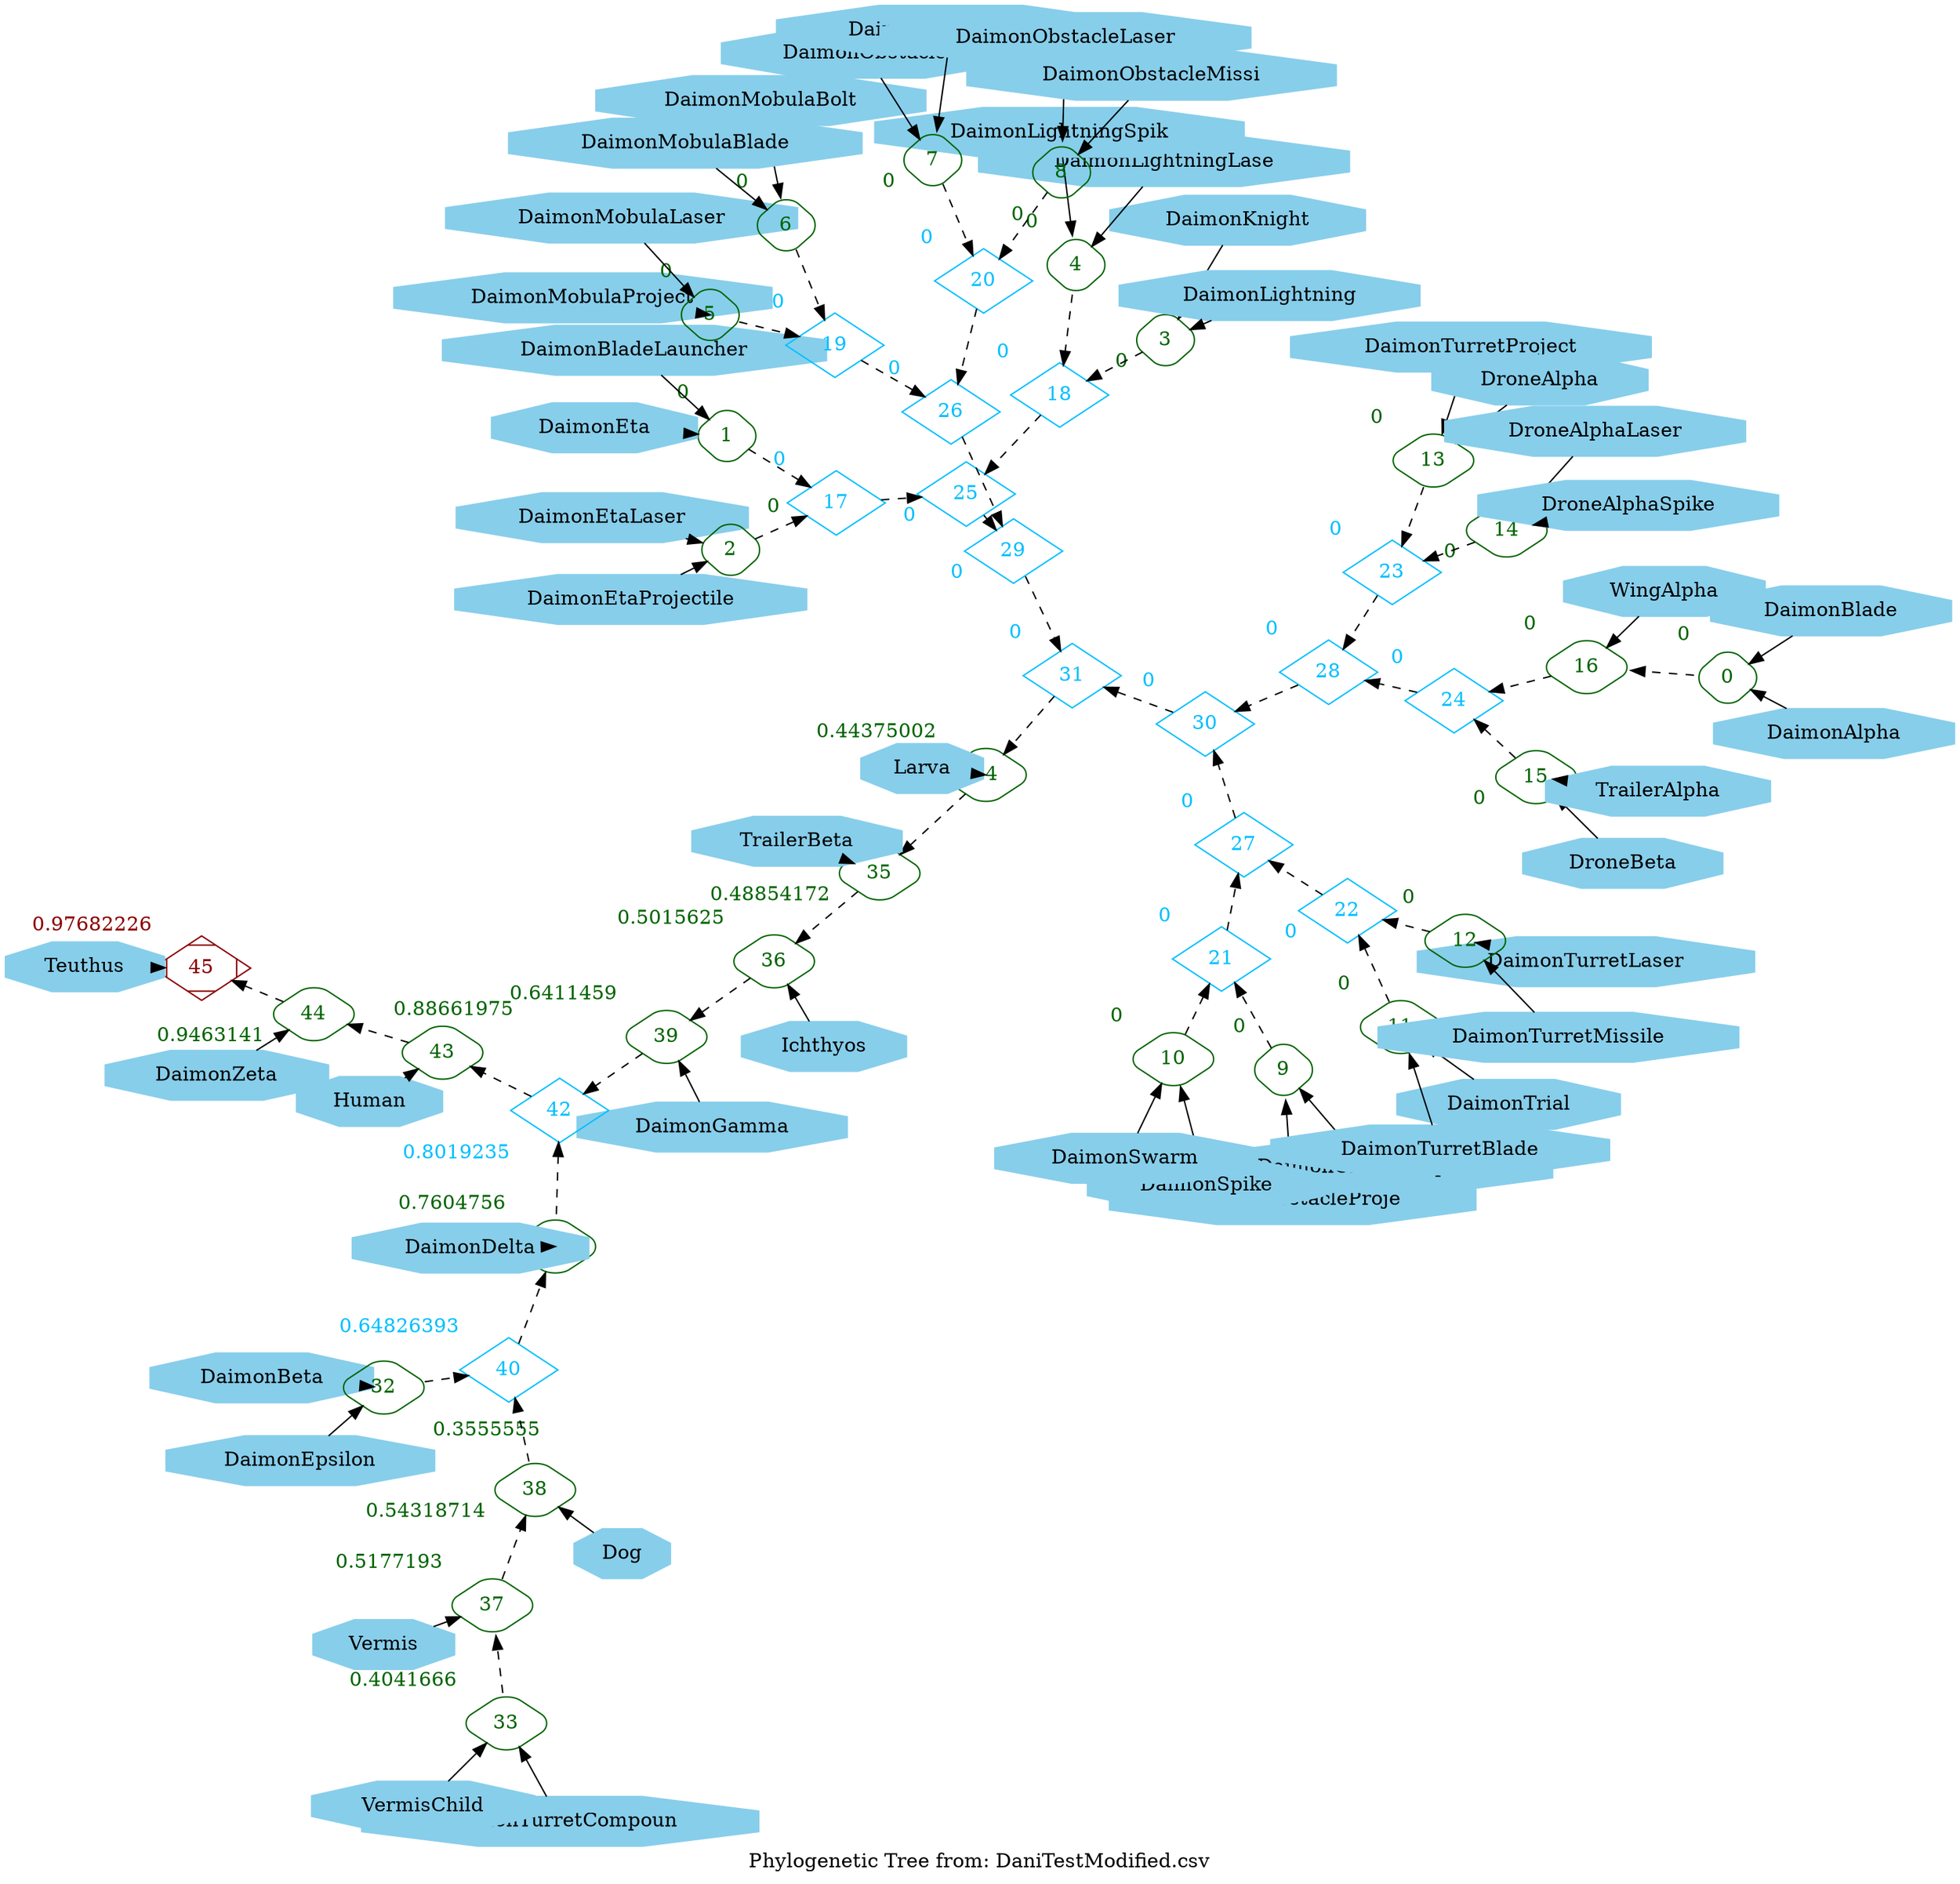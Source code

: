 graph phylogenetic_tree 
{
	layout=neato
	label="Phylogenetic Tree from: DaniTestModified.csv"
	mode=major
	model=shortpath
	size=""
	ratio=fill
	orientation=portrait

#0
	{node [xlabel="",width="0,3",height="0,3",shape="octagon",style="filled",color="skyblue",label="DaimonAlpha", fontcolor="#000000"] DaimonAlpha}
	{node [xlabel="",width="0,3",height="0,3",shape="octagon",style="filled",color="skyblue",label="DaimonBlade", fontcolor="#000000"] DaimonBlade}
	{node [xlabel="0",width="0,3",height="0,3",shape="diamond",style="rounded",color="#006400",label="0", fontcolor="#006400"] DaimonAlpha_DaimonBlade}
	{edge [color="#000000",style="solid",label="",dir="forward"] DaimonAlpha -- DaimonAlpha_DaimonBlade}
	{edge [color="#000000",style="solid",label="",dir="forward"] DaimonBlade -- DaimonAlpha_DaimonBlade}
#1
	{node [xlabel="",width="0,3",height="0,3",shape="octagon",style="filled",color="skyblue",label="DaimonBladeLauncher", fontcolor="#000000"] DaimonBladeLauncher}
	{node [xlabel="",width="0,3",height="0,3",shape="octagon",style="filled",color="skyblue",label="DaimonEta", fontcolor="#000000"] DaimonEta}
	{node [xlabel="0",width="0,3",height="0,3",shape="diamond",style="rounded",color="#006400",label="1", fontcolor="#006400"] DaimonBladeLauncher_DaimonEta}
	{edge [color="#000000",style="solid",label="",dir="forward"] DaimonBladeLauncher -- DaimonBladeLauncher_DaimonEta}
	{edge [color="#000000",style="solid",label="",dir="forward"] DaimonEta -- DaimonBladeLauncher_DaimonEta}
#2
	{node [xlabel="",width="0,3",height="0,3",shape="octagon",style="filled",color="skyblue",label="DaimonEtaLaser", fontcolor="#000000"] DaimonEtaLaser}
	{node [xlabel="",width="0,3",height="0,3",shape="octagon",style="filled",color="skyblue",label="DaimonEtaProjectile", fontcolor="#000000"] DaimonEtaProjectile}
	{node [xlabel="0",width="0,3",height="0,3",shape="diamond",style="rounded",color="#006400",label="2", fontcolor="#006400"] DaimonEtaLaser_DaimonEtaProjectile}
	{edge [color="#000000",style="solid",label="",dir="forward"] DaimonEtaLaser -- DaimonEtaLaser_DaimonEtaProjectile}
	{edge [color="#000000",style="solid",label="",dir="forward"] DaimonEtaProjectile -- DaimonEtaLaser_DaimonEtaProjectile}
#3
	{node [xlabel="",width="0,3",height="0,3",shape="octagon",style="filled",color="skyblue",label="DaimonKnight", fontcolor="#000000"] DaimonKnight}
	{node [xlabel="",width="0,3",height="0,3",shape="octagon",style="filled",color="skyblue",label="DaimonLightning", fontcolor="#000000"] DaimonLightning}
	{node [xlabel="0",width="0,3",height="0,3",shape="diamond",style="rounded",color="#006400",label="3", fontcolor="#006400"] DaimonKnight_DaimonLightning}
	{edge [color="#000000",style="solid",label="",dir="forward"] DaimonKnight -- DaimonKnight_DaimonLightning}
	{edge [color="#000000",style="solid",label="",dir="forward"] DaimonLightning -- DaimonKnight_DaimonLightning}
#4
	{node [xlabel="",width="0,3",height="0,3",shape="octagon",style="filled",color="skyblue",label="DaimonLightningLase", fontcolor="#000000"] DaimonLightningLase}
	{node [xlabel="",width="0,3",height="0,3",shape="octagon",style="filled",color="skyblue",label="DaimonLightningSpik", fontcolor="#000000"] DaimonLightningSpik}
	{node [xlabel="0",width="0,3",height="0,3",shape="diamond",style="rounded",color="#006400",label="4", fontcolor="#006400"] DaimonLightningLase_DaimonLightningSpik}
	{edge [color="#000000",style="solid",label="",dir="forward"] DaimonLightningLase -- DaimonLightningLase_DaimonLightningSpik}
	{edge [color="#000000",style="solid",label="",dir="forward"] DaimonLightningSpik -- DaimonLightningLase_DaimonLightningSpik}
#5
	{node [xlabel="",width="0,3",height="0,3",shape="octagon",style="filled",color="skyblue",label="DaimonMobulaProject", fontcolor="#000000"] DaimonMobulaProject}
	{node [xlabel="",width="0,3",height="0,3",shape="octagon",style="filled",color="skyblue",label="DaimonMobulaLaser", fontcolor="#000000"] DaimonMobulaLaser}
	{node [xlabel="0",width="0,3",height="0,3",shape="diamond",style="rounded",color="#006400",label="5", fontcolor="#006400"] DaimonMobulaProject_DaimonMobulaLaser}
	{edge [color="#000000",style="solid",label="",dir="forward"] DaimonMobulaProject -- DaimonMobulaProject_DaimonMobulaLaser}
	{edge [color="#000000",style="solid",label="",dir="forward"] DaimonMobulaLaser -- DaimonMobulaProject_DaimonMobulaLaser}
#6
	{node [xlabel="",width="0,3",height="0,3",shape="octagon",style="filled",color="skyblue",label="DaimonMobulaBolt", fontcolor="#000000"] DaimonMobulaBolt}
	{node [xlabel="",width="0,3",height="0,3",shape="octagon",style="filled",color="skyblue",label="DaimonMobulaBlade", fontcolor="#000000"] DaimonMobulaBlade}
	{node [xlabel="0",width="0,3",height="0,3",shape="diamond",style="rounded",color="#006400",label="6", fontcolor="#006400"] DaimonMobulaBolt_DaimonMobulaBlade}
	{edge [color="#000000",style="solid",label="",dir="forward"] DaimonMobulaBolt -- DaimonMobulaBolt_DaimonMobulaBlade}
	{edge [color="#000000",style="solid",label="",dir="forward"] DaimonMobulaBlade -- DaimonMobulaBolt_DaimonMobulaBlade}
#7
	{node [xlabel="",width="0,3",height="0,3",shape="octagon",style="filled",color="skyblue",label="DaimonObstacle", fontcolor="#000000"] DaimonObstacle}
	{node [xlabel="",width="0,3",height="0,3",shape="octagon",style="filled",color="skyblue",label="DaimonObstacleBolt", fontcolor="#000000"] DaimonObstacleBolt}
	{node [xlabel="0",width="0,3",height="0,3",shape="diamond",style="rounded",color="#006400",label="7", fontcolor="#006400"] DaimonObstacle_DaimonObstacleBolt}
	{edge [color="#000000",style="solid",label="",dir="forward"] DaimonObstacle -- DaimonObstacle_DaimonObstacleBolt}
	{edge [color="#000000",style="solid",label="",dir="forward"] DaimonObstacleBolt -- DaimonObstacle_DaimonObstacleBolt}
#8
	{node [xlabel="",width="0,3",height="0,3",shape="octagon",style="filled",color="skyblue",label="DaimonObstacleLaser", fontcolor="#000000"] DaimonObstacleLaser}
	{node [xlabel="",width="0,3",height="0,3",shape="octagon",style="filled",color="skyblue",label="DaimonObstacleMissi", fontcolor="#000000"] DaimonObstacleMissi}
	{node [xlabel="0",width="0,3",height="0,3",shape="diamond",style="rounded",color="#006400",label="8", fontcolor="#006400"] DaimonObstacleLaser_DaimonObstacleMissi}
	{edge [color="#000000",style="solid",label="",dir="forward"] DaimonObstacleLaser -- DaimonObstacleLaser_DaimonObstacleMissi}
	{edge [color="#000000",style="solid",label="",dir="forward"] DaimonObstacleMissi -- DaimonObstacleLaser_DaimonObstacleMissi}
#9
	{node [xlabel="",width="0,3",height="0,3",shape="octagon",style="filled",color="skyblue",label="DaimonObstacleProje", fontcolor="#000000"] DaimonObstacleProje}
	{node [xlabel="",width="0,3",height="0,3",shape="octagon",style="filled",color="skyblue",label="DaimonObstacleSpike", fontcolor="#000000"] DaimonObstacleSpike}
	{node [xlabel="0",width="0,3",height="0,3",shape="diamond",style="rounded",color="#006400",label="9", fontcolor="#006400"] DaimonObstacleProje_DaimonObstacleSpike}
	{edge [color="#000000",style="solid",label="",dir="forward"] DaimonObstacleProje -- DaimonObstacleProje_DaimonObstacleSpike}
	{edge [color="#000000",style="solid",label="",dir="forward"] DaimonObstacleSpike -- DaimonObstacleProje_DaimonObstacleSpike}
#10
	{node [xlabel="",width="0,3",height="0,3",shape="octagon",style="filled",color="skyblue",label="DaimonSpike", fontcolor="#000000"] DaimonSpike}
	{node [xlabel="",width="0,3",height="0,3",shape="octagon",style="filled",color="skyblue",label="DaimonSwarm", fontcolor="#000000"] DaimonSwarm}
	{node [xlabel="0",width="0,3",height="0,3",shape="diamond",style="rounded",color="#006400",label="10", fontcolor="#006400"] DaimonSpike_DaimonSwarm}
	{edge [color="#000000",style="solid",label="",dir="forward"] DaimonSpike -- DaimonSpike_DaimonSwarm}
	{edge [color="#000000",style="solid",label="",dir="forward"] DaimonSwarm -- DaimonSpike_DaimonSwarm}
#11
	{node [xlabel="",width="0,3",height="0,3",shape="octagon",style="filled",color="skyblue",label="DaimonTrial", fontcolor="#000000"] DaimonTrial}
	{node [xlabel="",width="0,3",height="0,3",shape="octagon",style="filled",color="skyblue",label="DaimonTurretBlade", fontcolor="#000000"] DaimonTurretBlade}
	{node [xlabel="0",width="0,3",height="0,3",shape="diamond",style="rounded",color="#006400",label="11", fontcolor="#006400"] DaimonTrial_DaimonTurretBlade}
	{edge [color="#000000",style="solid",label="",dir="forward"] DaimonTrial -- DaimonTrial_DaimonTurretBlade}
	{edge [color="#000000",style="solid",label="",dir="forward"] DaimonTurretBlade -- DaimonTrial_DaimonTurretBlade}
#12
	{node [xlabel="",width="0,3",height="0,3",shape="octagon",style="filled",color="skyblue",label="DaimonTurretLaser", fontcolor="#000000"] DaimonTurretLaser}
	{node [xlabel="",width="0,3",height="0,3",shape="octagon",style="filled",color="skyblue",label="DaimonTurretMissile", fontcolor="#000000"] DaimonTurretMissile}
	{node [xlabel="0",width="0,3",height="0,3",shape="diamond",style="rounded",color="#006400",label="12", fontcolor="#006400"] DaimonTurretLaser_DaimonTurretMissile}
	{edge [color="#000000",style="solid",label="",dir="forward"] DaimonTurretLaser -- DaimonTurretLaser_DaimonTurretMissile}
	{edge [color="#000000",style="solid",label="",dir="forward"] DaimonTurretMissile -- DaimonTurretLaser_DaimonTurretMissile}
#13
	{node [xlabel="",width="0,3",height="0,3",shape="octagon",style="filled",color="skyblue",label="DaimonTurretProject", fontcolor="#000000"] DaimonTurretProject}
	{node [xlabel="",width="0,3",height="0,3",shape="octagon",style="filled",color="skyblue",label="DroneAlpha", fontcolor="#000000"] DroneAlpha}
	{node [xlabel="0",width="0,3",height="0,3",shape="diamond",style="rounded",color="#006400",label="13", fontcolor="#006400"] DaimonTurretProject_DroneAlpha}
	{edge [color="#000000",style="solid",label="",dir="forward"] DaimonTurretProject -- DaimonTurretProject_DroneAlpha}
	{edge [color="#000000",style="solid",label="",dir="forward"] DroneAlpha -- DaimonTurretProject_DroneAlpha}
#14
	{node [xlabel="",width="0,3",height="0,3",shape="octagon",style="filled",color="skyblue",label="DroneAlphaLaser", fontcolor="#000000"] DroneAlphaLaser}
	{node [xlabel="",width="0,3",height="0,3",shape="octagon",style="filled",color="skyblue",label="DroneAlphaSpike", fontcolor="#000000"] DroneAlphaSpike}
	{node [xlabel="0",width="0,3",height="0,3",shape="diamond",style="rounded",color="#006400",label="14", fontcolor="#006400"] DroneAlphaLaser_DroneAlphaSpike}
	{edge [color="#000000",style="solid",label="",dir="forward"] DroneAlphaLaser -- DroneAlphaLaser_DroneAlphaSpike}
	{edge [color="#000000",style="solid",label="",dir="forward"] DroneAlphaSpike -- DroneAlphaLaser_DroneAlphaSpike}
#15
	{node [xlabel="",width="0,3",height="0,3",shape="octagon",style="filled",color="skyblue",label="DroneBeta", fontcolor="#000000"] DroneBeta}
	{node [xlabel="",width="0,3",height="0,3",shape="octagon",style="filled",color="skyblue",label="TrailerAlpha", fontcolor="#000000"] TrailerAlpha}
	{node [xlabel="0",width="0,3",height="0,3",shape="diamond",style="rounded",color="#006400",label="15", fontcolor="#006400"] DroneBeta_TrailerAlpha}
	{edge [color="#000000",style="solid",label="",dir="forward"] DroneBeta -- DroneBeta_TrailerAlpha}
	{edge [color="#000000",style="solid",label="",dir="forward"] TrailerAlpha -- DroneBeta_TrailerAlpha}
#16
	{node [xlabel="",width="0,3",height="0,3",shape="octagon",style="filled",color="skyblue",label="WingAlpha", fontcolor="#000000"] WingAlpha}
	{node [xlabel="0",width="0,3",height="0,3",shape="diamond",style="rounded",color="#006400",label="16", fontcolor="#006400"] WingAlpha_DaimonAlpha_DaimonBlade}
	{edge [color="#000000",style="solid",label="",dir="forward"] WingAlpha -- WingAlpha_DaimonAlpha_DaimonBlade}
	{edge [color="#000000",style="dashed",label="",dir="forward"] DaimonAlpha_DaimonBlade -- WingAlpha_DaimonAlpha_DaimonBlade}
#17
	{node [xlabel="0",width="0,3",height="0,3",shape="diamond",style="",color="#00bfff",label="17", fontcolor="#00bfff"] DaimonBladeLauncher_DaimonEta_DaimonEtaLaser_DaimonEtaProjectile}
	{edge [color="#000000",style="dashed",label="",dir="forward"] DaimonBladeLauncher_DaimonEta -- DaimonBladeLauncher_DaimonEta_DaimonEtaLaser_DaimonEtaProjectile}
	{edge [color="#000000",style="dashed",label="",dir="forward"] DaimonEtaLaser_DaimonEtaProjectile -- DaimonBladeLauncher_DaimonEta_DaimonEtaLaser_DaimonEtaProjectile}
#18
	{node [xlabel="0",width="0,3",height="0,3",shape="diamond",style="",color="#00bfff",label="18", fontcolor="#00bfff"] DaimonKnight_DaimonLightning_DaimonLightningLase_DaimonLightningSpik}
	{edge [color="#000000",style="dashed",label="",dir="forward"] DaimonKnight_DaimonLightning -- DaimonKnight_DaimonLightning_DaimonLightningLase_DaimonLightningSpik}
	{edge [color="#000000",style="dashed",label="",dir="forward"] DaimonLightningLase_DaimonLightningSpik -- DaimonKnight_DaimonLightning_DaimonLightningLase_DaimonLightningSpik}
#19
	{node [xlabel="0",width="0,3",height="0,3",shape="diamond",style="",color="#00bfff",label="19", fontcolor="#00bfff"] DaimonMobulaProject_DaimonMobulaLaser_DaimonMobulaBolt_DaimonMobulaBlade}
	{edge [color="#000000",style="dashed",label="",dir="forward"] DaimonMobulaProject_DaimonMobulaLaser -- DaimonMobulaProject_DaimonMobulaLaser_DaimonMobulaBolt_DaimonMobulaBlade}
	{edge [color="#000000",style="dashed",label="",dir="forward"] DaimonMobulaBolt_DaimonMobulaBlade -- DaimonMobulaProject_DaimonMobulaLaser_DaimonMobulaBolt_DaimonMobulaBlade}
#20
	{node [xlabel="0",width="0,3",height="0,3",shape="diamond",style="",color="#00bfff",label="20", fontcolor="#00bfff"] DaimonObstacle_DaimonObstacleBolt_DaimonObstacleLaser_DaimonObstacleMissi}
	{edge [color="#000000",style="dashed",label="",dir="forward"] DaimonObstacle_DaimonObstacleBolt -- DaimonObstacle_DaimonObstacleBolt_DaimonObstacleLaser_DaimonObstacleMissi}
	{edge [color="#000000",style="dashed",label="",dir="forward"] DaimonObstacleLaser_DaimonObstacleMissi -- DaimonObstacle_DaimonObstacleBolt_DaimonObstacleLaser_DaimonObstacleMissi}
#21
	{node [xlabel="0",width="0,3",height="0,3",shape="diamond",style="",color="#00bfff",label="21", fontcolor="#00bfff"] DaimonObstacleProje_DaimonObstacleSpike_DaimonSpike_DaimonSwarm}
	{edge [color="#000000",style="dashed",label="",dir="forward"] DaimonObstacleProje_DaimonObstacleSpike -- DaimonObstacleProje_DaimonObstacleSpike_DaimonSpike_DaimonSwarm}
	{edge [color="#000000",style="dashed",label="",dir="forward"] DaimonSpike_DaimonSwarm -- DaimonObstacleProje_DaimonObstacleSpike_DaimonSpike_DaimonSwarm}
#22
	{node [xlabel="0",width="0,3",height="0,3",shape="diamond",style="",color="#00bfff",label="22", fontcolor="#00bfff"] DaimonTrial_DaimonTurretBlade_DaimonTurretLaser_DaimonTurretMissile}
	{edge [color="#000000",style="dashed",label="",dir="forward"] DaimonTrial_DaimonTurretBlade -- DaimonTrial_DaimonTurretBlade_DaimonTurretLaser_DaimonTurretMissile}
	{edge [color="#000000",style="dashed",label="",dir="forward"] DaimonTurretLaser_DaimonTurretMissile -- DaimonTrial_DaimonTurretBlade_DaimonTurretLaser_DaimonTurretMissile}
#23
	{node [xlabel="0",width="0,3",height="0,3",shape="diamond",style="",color="#00bfff",label="23", fontcolor="#00bfff"] DaimonTurretProject_DroneAlpha_DroneAlphaLaser_DroneAlphaSpike}
	{edge [color="#000000",style="dashed",label="",dir="forward"] DaimonTurretProject_DroneAlpha -- DaimonTurretProject_DroneAlpha_DroneAlphaLaser_DroneAlphaSpike}
	{edge [color="#000000",style="dashed",label="",dir="forward"] DroneAlphaLaser_DroneAlphaSpike -- DaimonTurretProject_DroneAlpha_DroneAlphaLaser_DroneAlphaSpike}
#24
	{node [xlabel="0",width="0,3",height="0,3",shape="diamond",style="",color="#00bfff",label="24", fontcolor="#00bfff"] DroneBeta_TrailerAlpha_WingAlpha_DaimonAlpha_DaimonBlade}
	{edge [color="#000000",style="dashed",label="",dir="forward"] DroneBeta_TrailerAlpha -- DroneBeta_TrailerAlpha_WingAlpha_DaimonAlpha_DaimonBlade}
	{edge [color="#000000",style="dashed",label="",dir="forward"] WingAlpha_DaimonAlpha_DaimonBlade -- DroneBeta_TrailerAlpha_WingAlpha_DaimonAlpha_DaimonBlade}
#25
	{node [xlabel="0",width="0,3",height="0,3",shape="diamond",style="",color="#00bfff",label="25", fontcolor="#00bfff"] DaimonBladeLauncher_DaimonEta_DaimonEtaLaser_DaimonEtaProjectile_DaimonKnight_DaimonLightning_DaimonLightningLase_DaimonLightningSpik}
	{edge [color="#000000",style="dashed",label="",dir="forward"] DaimonBladeLauncher_DaimonEta_DaimonEtaLaser_DaimonEtaProjectile -- DaimonBladeLauncher_DaimonEta_DaimonEtaLaser_DaimonEtaProjectile_DaimonKnight_DaimonLightning_DaimonLightningLase_DaimonLightningSpik}
	{edge [color="#000000",style="dashed",label="",dir="forward"] DaimonKnight_DaimonLightning_DaimonLightningLase_DaimonLightningSpik -- DaimonBladeLauncher_DaimonEta_DaimonEtaLaser_DaimonEtaProjectile_DaimonKnight_DaimonLightning_DaimonLightningLase_DaimonLightningSpik}
#26
	{node [xlabel="0",width="0,3",height="0,3",shape="diamond",style="",color="#00bfff",label="26", fontcolor="#00bfff"] DaimonMobulaProject_DaimonMobulaLaser_DaimonMobulaBolt_DaimonMobulaBlade_DaimonObstacle_DaimonObstacleBolt_DaimonObstacleLaser_DaimonObstacleMissi}
	{edge [color="#000000",style="dashed",label="",dir="forward"] DaimonMobulaProject_DaimonMobulaLaser_DaimonMobulaBolt_DaimonMobulaBlade -- DaimonMobulaProject_DaimonMobulaLaser_DaimonMobulaBolt_DaimonMobulaBlade_DaimonObstacle_DaimonObstacleBolt_DaimonObstacleLaser_DaimonObstacleMissi}
	{edge [color="#000000",style="dashed",label="",dir="forward"] DaimonObstacle_DaimonObstacleBolt_DaimonObstacleLaser_DaimonObstacleMissi -- DaimonMobulaProject_DaimonMobulaLaser_DaimonMobulaBolt_DaimonMobulaBlade_DaimonObstacle_DaimonObstacleBolt_DaimonObstacleLaser_DaimonObstacleMissi}
#27
	{node [xlabel="0",width="0,3",height="0,3",shape="diamond",style="",color="#00bfff",label="27", fontcolor="#00bfff"] DaimonObstacleProje_DaimonObstacleSpike_DaimonSpike_DaimonSwarm_DaimonTrial_DaimonTurretBlade_DaimonTurretLaser_DaimonTurretMissile}
	{edge [color="#000000",style="dashed",label="",dir="forward"] DaimonObstacleProje_DaimonObstacleSpike_DaimonSpike_DaimonSwarm -- DaimonObstacleProje_DaimonObstacleSpike_DaimonSpike_DaimonSwarm_DaimonTrial_DaimonTurretBlade_DaimonTurretLaser_DaimonTurretMissile}
	{edge [color="#000000",style="dashed",label="",dir="forward"] DaimonTrial_DaimonTurretBlade_DaimonTurretLaser_DaimonTurretMissile -- DaimonObstacleProje_DaimonObstacleSpike_DaimonSpike_DaimonSwarm_DaimonTrial_DaimonTurretBlade_DaimonTurretLaser_DaimonTurretMissile}
#28
	{node [xlabel="0",width="0,3",height="0,3",shape="diamond",style="",color="#00bfff",label="28", fontcolor="#00bfff"] DaimonTurretProject_DroneAlpha_DroneAlphaLaser_DroneAlphaSpike_DroneBeta_TrailerAlpha_WingAlpha_DaimonAlpha_DaimonBlade}
	{edge [color="#000000",style="dashed",label="",dir="forward"] DaimonTurretProject_DroneAlpha_DroneAlphaLaser_DroneAlphaSpike -- DaimonTurretProject_DroneAlpha_DroneAlphaLaser_DroneAlphaSpike_DroneBeta_TrailerAlpha_WingAlpha_DaimonAlpha_DaimonBlade}
	{edge [color="#000000",style="dashed",label="",dir="forward"] DroneBeta_TrailerAlpha_WingAlpha_DaimonAlpha_DaimonBlade -- DaimonTurretProject_DroneAlpha_DroneAlphaLaser_DroneAlphaSpike_DroneBeta_TrailerAlpha_WingAlpha_DaimonAlpha_DaimonBlade}
#29
	{node [xlabel="0",width="0,3",height="0,3",shape="diamond",style="",color="#00bfff",label="29", fontcolor="#00bfff"] DaimonBladeLauncher_DaimonEta_DaimonEtaLaser_DaimonEtaProjectile_DaimonKnight_DaimonLightning_DaimonLightningLase_DaimonLightningSpik_DaimonMobulaProject_DaimonMobulaLaser_DaimonMobulaBolt_DaimonMobulaBlade_DaimonObstacle_DaimonObstacleBolt_DaimonObstacleLaser_DaimonObstacleMissi}
	{edge [color="#000000",style="dashed",label="",dir="forward"] DaimonBladeLauncher_DaimonEta_DaimonEtaLaser_DaimonEtaProjectile_DaimonKnight_DaimonLightning_DaimonLightningLase_DaimonLightningSpik -- DaimonBladeLauncher_DaimonEta_DaimonEtaLaser_DaimonEtaProjectile_DaimonKnight_DaimonLightning_DaimonLightningLase_DaimonLightningSpik_DaimonMobulaProject_DaimonMobulaLaser_DaimonMobulaBolt_DaimonMobulaBlade_DaimonObstacle_DaimonObstacleBolt_DaimonObstacleLaser_DaimonObstacleMissi}
	{edge [color="#000000",style="dashed",label="",dir="forward"] DaimonMobulaProject_DaimonMobulaLaser_DaimonMobulaBolt_DaimonMobulaBlade_DaimonObstacle_DaimonObstacleBolt_DaimonObstacleLaser_DaimonObstacleMissi -- DaimonBladeLauncher_DaimonEta_DaimonEtaLaser_DaimonEtaProjectile_DaimonKnight_DaimonLightning_DaimonLightningLase_DaimonLightningSpik_DaimonMobulaProject_DaimonMobulaLaser_DaimonMobulaBolt_DaimonMobulaBlade_DaimonObstacle_DaimonObstacleBolt_DaimonObstacleLaser_DaimonObstacleMissi}
#30
	{node [xlabel="0",width="0,3",height="0,3",shape="diamond",style="",color="#00bfff",label="30", fontcolor="#00bfff"] DaimonObstacleProje_DaimonObstacleSpike_DaimonSpike_DaimonSwarm_DaimonTrial_DaimonTurretBlade_DaimonTurretLaser_DaimonTurretMissile_DaimonTurretProject_DroneAlpha_DroneAlphaLaser_DroneAlphaSpike_DroneBeta_TrailerAlpha_WingAlpha_DaimonAlpha_DaimonBlade}
	{edge [color="#000000",style="dashed",label="",dir="forward"] DaimonObstacleProje_DaimonObstacleSpike_DaimonSpike_DaimonSwarm_DaimonTrial_DaimonTurretBlade_DaimonTurretLaser_DaimonTurretMissile -- DaimonObstacleProje_DaimonObstacleSpike_DaimonSpike_DaimonSwarm_DaimonTrial_DaimonTurretBlade_DaimonTurretLaser_DaimonTurretMissile_DaimonTurretProject_DroneAlpha_DroneAlphaLaser_DroneAlphaSpike_DroneBeta_TrailerAlpha_WingAlpha_DaimonAlpha_DaimonBlade}
	{edge [color="#000000",style="dashed",label="",dir="forward"] DaimonTurretProject_DroneAlpha_DroneAlphaLaser_DroneAlphaSpike_DroneBeta_TrailerAlpha_WingAlpha_DaimonAlpha_DaimonBlade -- DaimonObstacleProje_DaimonObstacleSpike_DaimonSpike_DaimonSwarm_DaimonTrial_DaimonTurretBlade_DaimonTurretLaser_DaimonTurretMissile_DaimonTurretProject_DroneAlpha_DroneAlphaLaser_DroneAlphaSpike_DroneBeta_TrailerAlpha_WingAlpha_DaimonAlpha_DaimonBlade}
#31
	{node [xlabel="0",width="0,3",height="0,3",shape="diamond",style="",color="#00bfff",label="31", fontcolor="#00bfff"] DaimonBladeLauncher_DaimonEta_DaimonEtaLaser_DaimonEtaProjectile_DaimonKnight_DaimonLightning_DaimonLightningLase_DaimonLightningSpik_DaimonMobulaProject_DaimonMobulaLaser_DaimonMobulaBolt_DaimonMobulaBlade_DaimonObstacle_DaimonObstacleBolt_DaimonObstacleLaser_DaimonObstacleMissi_DaimonObstacleProje_DaimonObstacleSpike_DaimonSpike_DaimonSwarm_DaimonTrial_DaimonTurretBlade_DaimonTurretLaser_DaimonTurretMissile_DaimonTurretProject_DroneAlpha_DroneAlphaLaser_DroneAlphaSpike_DroneBeta_TrailerAlpha_WingAlpha_DaimonAlpha_DaimonBlade}
	{edge [color="#000000",style="dashed",label="",dir="forward"] DaimonBladeLauncher_DaimonEta_DaimonEtaLaser_DaimonEtaProjectile_DaimonKnight_DaimonLightning_DaimonLightningLase_DaimonLightningSpik_DaimonMobulaProject_DaimonMobulaLaser_DaimonMobulaBolt_DaimonMobulaBlade_DaimonObstacle_DaimonObstacleBolt_DaimonObstacleLaser_DaimonObstacleMissi -- DaimonBladeLauncher_DaimonEta_DaimonEtaLaser_DaimonEtaProjectile_DaimonKnight_DaimonLightning_DaimonLightningLase_DaimonLightningSpik_DaimonMobulaProject_DaimonMobulaLaser_DaimonMobulaBolt_DaimonMobulaBlade_DaimonObstacle_DaimonObstacleBolt_DaimonObstacleLaser_DaimonObstacleMissi_DaimonObstacleProje_DaimonObstacleSpike_DaimonSpike_DaimonSwarm_DaimonTrial_DaimonTurretBlade_DaimonTurretLaser_DaimonTurretMissile_DaimonTurretProject_DroneAlpha_DroneAlphaLaser_DroneAlphaSpike_DroneBeta_TrailerAlpha_WingAlpha_DaimonAlpha_DaimonBlade}
	{edge [color="#000000",style="dashed",label="",dir="forward"] DaimonObstacleProje_DaimonObstacleSpike_DaimonSpike_DaimonSwarm_DaimonTrial_DaimonTurretBlade_DaimonTurretLaser_DaimonTurretMissile_DaimonTurretProject_DroneAlpha_DroneAlphaLaser_DroneAlphaSpike_DroneBeta_TrailerAlpha_WingAlpha_DaimonAlpha_DaimonBlade -- DaimonBladeLauncher_DaimonEta_DaimonEtaLaser_DaimonEtaProjectile_DaimonKnight_DaimonLightning_DaimonLightningLase_DaimonLightningSpik_DaimonMobulaProject_DaimonMobulaLaser_DaimonMobulaBolt_DaimonMobulaBlade_DaimonObstacle_DaimonObstacleBolt_DaimonObstacleLaser_DaimonObstacleMissi_DaimonObstacleProje_DaimonObstacleSpike_DaimonSpike_DaimonSwarm_DaimonTrial_DaimonTurretBlade_DaimonTurretLaser_DaimonTurretMissile_DaimonTurretProject_DroneAlpha_DroneAlphaLaser_DroneAlphaSpike_DroneBeta_TrailerAlpha_WingAlpha_DaimonAlpha_DaimonBlade}
#32
	{node [xlabel="",width="0,3",height="0,3",shape="octagon",style="filled",color="skyblue",label="DaimonBeta", fontcolor="#000000"] DaimonBeta}
	{node [xlabel="",width="0,3",height="0,3",shape="octagon",style="filled",color="skyblue",label="DaimonEpsilon", fontcolor="#000000"] DaimonEpsilon}
	{node [xlabel="0.3555555",width="0,3",height="0,3",shape="diamond",style="rounded",color="#006400",label="32", fontcolor="#006400"] DaimonBeta_DaimonEpsilon}
	{edge [color="#000000",style="solid",label="",dir="forward"] DaimonBeta -- DaimonBeta_DaimonEpsilon}
	{edge [color="#000000",style="solid",label="",dir="forward"] DaimonEpsilon -- DaimonBeta_DaimonEpsilon}
#33
	{node [xlabel="",width="0,3",height="0,3",shape="octagon",style="filled",color="skyblue",label="DaimonTurretCompoun", fontcolor="#000000"] DaimonTurretCompoun}
	{node [xlabel="",width="0,3",height="0,3",shape="octagon",style="filled",color="skyblue",label="VermisChild", fontcolor="#000000"] VermisChild}
	{node [xlabel="0.4041666",width="0,3",height="0,3",shape="diamond",style="rounded",color="#006400",label="33", fontcolor="#006400"] DaimonTurretCompoun_VermisChild}
	{edge [color="#000000",style="solid",label="",dir="forward"] DaimonTurretCompoun -- DaimonTurretCompoun_VermisChild}
	{edge [color="#000000",style="solid",label="",dir="forward"] VermisChild -- DaimonTurretCompoun_VermisChild}
#34
	{node [xlabel="",width="0,3",height="0,3",shape="octagon",style="filled",color="skyblue",label="Larva", fontcolor="#000000"] Larva}
	{node [xlabel="0.44375002",width="0,3",height="0,3",shape="diamond",style="rounded",color="#006400",label="34", fontcolor="#006400"] Larva_DaimonBladeLauncher_DaimonEta_DaimonEtaLaser_DaimonEtaProjectile_DaimonKnight_DaimonLightning_DaimonLightningLase_DaimonLightningSpik_DaimonMobulaProject_DaimonMobulaLaser_DaimonMobulaBolt_DaimonMobulaBlade_DaimonObstacle_DaimonObstacleBolt_DaimonObstacleLaser_DaimonObstacleMissi_DaimonObstacleProje_DaimonObstacleSpike_DaimonSpike_DaimonSwarm_DaimonTrial_DaimonTurretBlade_DaimonTurretLaser_DaimonTurretMissile_DaimonTurretProject_DroneAlpha_DroneAlphaLaser_DroneAlphaSpike_DroneBeta_TrailerAlpha_WingAlpha_DaimonAlpha_DaimonBlade}
	{edge [color="#000000",style="solid",label="",dir="forward"] Larva -- Larva_DaimonBladeLauncher_DaimonEta_DaimonEtaLaser_DaimonEtaProjectile_DaimonKnight_DaimonLightning_DaimonLightningLase_DaimonLightningSpik_DaimonMobulaProject_DaimonMobulaLaser_DaimonMobulaBolt_DaimonMobulaBlade_DaimonObstacle_DaimonObstacleBolt_DaimonObstacleLaser_DaimonObstacleMissi_DaimonObstacleProje_DaimonObstacleSpike_DaimonSpike_DaimonSwarm_DaimonTrial_DaimonTurretBlade_DaimonTurretLaser_DaimonTurretMissile_DaimonTurretProject_DroneAlpha_DroneAlphaLaser_DroneAlphaSpike_DroneBeta_TrailerAlpha_WingAlpha_DaimonAlpha_DaimonBlade}
	{edge [color="#000000",style="dashed",label="",dir="forward"] DaimonBladeLauncher_DaimonEta_DaimonEtaLaser_DaimonEtaProjectile_DaimonKnight_DaimonLightning_DaimonLightningLase_DaimonLightningSpik_DaimonMobulaProject_DaimonMobulaLaser_DaimonMobulaBolt_DaimonMobulaBlade_DaimonObstacle_DaimonObstacleBolt_DaimonObstacleLaser_DaimonObstacleMissi_DaimonObstacleProje_DaimonObstacleSpike_DaimonSpike_DaimonSwarm_DaimonTrial_DaimonTurretBlade_DaimonTurretLaser_DaimonTurretMissile_DaimonTurretProject_DroneAlpha_DroneAlphaLaser_DroneAlphaSpike_DroneBeta_TrailerAlpha_WingAlpha_DaimonAlpha_DaimonBlade -- Larva_DaimonBladeLauncher_DaimonEta_DaimonEtaLaser_DaimonEtaProjectile_DaimonKnight_DaimonLightning_DaimonLightningLase_DaimonLightningSpik_DaimonMobulaProject_DaimonMobulaLaser_DaimonMobulaBolt_DaimonMobulaBlade_DaimonObstacle_DaimonObstacleBolt_DaimonObstacleLaser_DaimonObstacleMissi_DaimonObstacleProje_DaimonObstacleSpike_DaimonSpike_DaimonSwarm_DaimonTrial_DaimonTurretBlade_DaimonTurretLaser_DaimonTurretMissile_DaimonTurretProject_DroneAlpha_DroneAlphaLaser_DroneAlphaSpike_DroneBeta_TrailerAlpha_WingAlpha_DaimonAlpha_DaimonBlade}
#35
	{node [xlabel="",width="0,3",height="0,3",shape="octagon",style="filled",color="skyblue",label="TrailerBeta", fontcolor="#000000"] TrailerBeta}
	{node [xlabel="0.48854172",width="0,3",height="0,3",shape="diamond",style="rounded",color="#006400",label="35", fontcolor="#006400"] TrailerBeta_Larva_DaimonBladeLauncher_DaimonEta_DaimonEtaLaser_DaimonEtaProjectile_DaimonKnight_DaimonLightning_DaimonLightningLase_DaimonLightningSpik_DaimonMobulaProject_DaimonMobulaLaser_DaimonMobulaBolt_DaimonMobulaBlade_DaimonObstacle_DaimonObstacleBolt_DaimonObstacleLaser_DaimonObstacleMissi_DaimonObstacleProje_DaimonObstacleSpike_DaimonSpike_DaimonSwarm_DaimonTrial_DaimonTurretBlade_DaimonTurretLaser_DaimonTurretMissile_DaimonTurretProject_DroneAlpha_DroneAlphaLaser_DroneAlphaSpike_DroneBeta_TrailerAlpha_WingAlpha_DaimonAlpha_DaimonBlade}
	{edge [color="#000000",style="solid",label="",dir="forward"] TrailerBeta -- TrailerBeta_Larva_DaimonBladeLauncher_DaimonEta_DaimonEtaLaser_DaimonEtaProjectile_DaimonKnight_DaimonLightning_DaimonLightningLase_DaimonLightningSpik_DaimonMobulaProject_DaimonMobulaLaser_DaimonMobulaBolt_DaimonMobulaBlade_DaimonObstacle_DaimonObstacleBolt_DaimonObstacleLaser_DaimonObstacleMissi_DaimonObstacleProje_DaimonObstacleSpike_DaimonSpike_DaimonSwarm_DaimonTrial_DaimonTurretBlade_DaimonTurretLaser_DaimonTurretMissile_DaimonTurretProject_DroneAlpha_DroneAlphaLaser_DroneAlphaSpike_DroneBeta_TrailerAlpha_WingAlpha_DaimonAlpha_DaimonBlade}
	{edge [color="#000000",style="dashed",label="",dir="forward"] Larva_DaimonBladeLauncher_DaimonEta_DaimonEtaLaser_DaimonEtaProjectile_DaimonKnight_DaimonLightning_DaimonLightningLase_DaimonLightningSpik_DaimonMobulaProject_DaimonMobulaLaser_DaimonMobulaBolt_DaimonMobulaBlade_DaimonObstacle_DaimonObstacleBolt_DaimonObstacleLaser_DaimonObstacleMissi_DaimonObstacleProje_DaimonObstacleSpike_DaimonSpike_DaimonSwarm_DaimonTrial_DaimonTurretBlade_DaimonTurretLaser_DaimonTurretMissile_DaimonTurretProject_DroneAlpha_DroneAlphaLaser_DroneAlphaSpike_DroneBeta_TrailerAlpha_WingAlpha_DaimonAlpha_DaimonBlade -- TrailerBeta_Larva_DaimonBladeLauncher_DaimonEta_DaimonEtaLaser_DaimonEtaProjectile_DaimonKnight_DaimonLightning_DaimonLightningLase_DaimonLightningSpik_DaimonMobulaProject_DaimonMobulaLaser_DaimonMobulaBolt_DaimonMobulaBlade_DaimonObstacle_DaimonObstacleBolt_DaimonObstacleLaser_DaimonObstacleMissi_DaimonObstacleProje_DaimonObstacleSpike_DaimonSpike_DaimonSwarm_DaimonTrial_DaimonTurretBlade_DaimonTurretLaser_DaimonTurretMissile_DaimonTurretProject_DroneAlpha_DroneAlphaLaser_DroneAlphaSpike_DroneBeta_TrailerAlpha_WingAlpha_DaimonAlpha_DaimonBlade}
#36
	{node [xlabel="",width="0,3",height="0,3",shape="octagon",style="filled",color="skyblue",label="Ichthyos", fontcolor="#000000"] Ichthyos}
	{node [xlabel="0.5015625",width="0,3",height="0,3",shape="diamond",style="rounded",color="#006400",label="36", fontcolor="#006400"] Ichthyos_TrailerBeta_Larva_DaimonBladeLauncher_DaimonEta_DaimonEtaLaser_DaimonEtaProjectile_DaimonKnight_DaimonLightning_DaimonLightningLase_DaimonLightningSpik_DaimonMobulaProject_DaimonMobulaLaser_DaimonMobulaBolt_DaimonMobulaBlade_DaimonObstacle_DaimonObstacleBolt_DaimonObstacleLaser_DaimonObstacleMissi_DaimonObstacleProje_DaimonObstacleSpike_DaimonSpike_DaimonSwarm_DaimonTrial_DaimonTurretBlade_DaimonTurretLaser_DaimonTurretMissile_DaimonTurretProject_DroneAlpha_DroneAlphaLaser_DroneAlphaSpike_DroneBeta_TrailerAlpha_WingAlpha_DaimonAlpha_DaimonBlade}
	{edge [color="#000000",style="solid",label="",dir="forward"] Ichthyos -- Ichthyos_TrailerBeta_Larva_DaimonBladeLauncher_DaimonEta_DaimonEtaLaser_DaimonEtaProjectile_DaimonKnight_DaimonLightning_DaimonLightningLase_DaimonLightningSpik_DaimonMobulaProject_DaimonMobulaLaser_DaimonMobulaBolt_DaimonMobulaBlade_DaimonObstacle_DaimonObstacleBolt_DaimonObstacleLaser_DaimonObstacleMissi_DaimonObstacleProje_DaimonObstacleSpike_DaimonSpike_DaimonSwarm_DaimonTrial_DaimonTurretBlade_DaimonTurretLaser_DaimonTurretMissile_DaimonTurretProject_DroneAlpha_DroneAlphaLaser_DroneAlphaSpike_DroneBeta_TrailerAlpha_WingAlpha_DaimonAlpha_DaimonBlade}
	{edge [color="#000000",style="dashed",label="",dir="forward"] TrailerBeta_Larva_DaimonBladeLauncher_DaimonEta_DaimonEtaLaser_DaimonEtaProjectile_DaimonKnight_DaimonLightning_DaimonLightningLase_DaimonLightningSpik_DaimonMobulaProject_DaimonMobulaLaser_DaimonMobulaBolt_DaimonMobulaBlade_DaimonObstacle_DaimonObstacleBolt_DaimonObstacleLaser_DaimonObstacleMissi_DaimonObstacleProje_DaimonObstacleSpike_DaimonSpike_DaimonSwarm_DaimonTrial_DaimonTurretBlade_DaimonTurretLaser_DaimonTurretMissile_DaimonTurretProject_DroneAlpha_DroneAlphaLaser_DroneAlphaSpike_DroneBeta_TrailerAlpha_WingAlpha_DaimonAlpha_DaimonBlade -- Ichthyos_TrailerBeta_Larva_DaimonBladeLauncher_DaimonEta_DaimonEtaLaser_DaimonEtaProjectile_DaimonKnight_DaimonLightning_DaimonLightningLase_DaimonLightningSpik_DaimonMobulaProject_DaimonMobulaLaser_DaimonMobulaBolt_DaimonMobulaBlade_DaimonObstacle_DaimonObstacleBolt_DaimonObstacleLaser_DaimonObstacleMissi_DaimonObstacleProje_DaimonObstacleSpike_DaimonSpike_DaimonSwarm_DaimonTrial_DaimonTurretBlade_DaimonTurretLaser_DaimonTurretMissile_DaimonTurretProject_DroneAlpha_DroneAlphaLaser_DroneAlphaSpike_DroneBeta_TrailerAlpha_WingAlpha_DaimonAlpha_DaimonBlade}
#37
	{node [xlabel="",width="0,3",height="0,3",shape="octagon",style="filled",color="skyblue",label="Vermis", fontcolor="#000000"] Vermis}
	{node [xlabel="0.5177193",width="0,3",height="0,3",shape="diamond",style="rounded",color="#006400",label="37", fontcolor="#006400"] Vermis_DaimonTurretCompoun_VermisChild}
	{edge [color="#000000",style="solid",label="",dir="forward"] Vermis -- Vermis_DaimonTurretCompoun_VermisChild}
	{edge [color="#000000",style="dashed",label="",dir="forward"] DaimonTurretCompoun_VermisChild -- Vermis_DaimonTurretCompoun_VermisChild}
#38
	{node [xlabel="",width="0,3",height="0,3",shape="octagon",style="filled",color="skyblue",label="Dog", fontcolor="#000000"] Dog}
	{node [xlabel="0.54318714",width="0,3",height="0,3",shape="diamond",style="rounded",color="#006400",label="38", fontcolor="#006400"] Dog_Vermis_DaimonTurretCompoun_VermisChild}
	{edge [color="#000000",style="solid",label="",dir="forward"] Dog -- Dog_Vermis_DaimonTurretCompoun_VermisChild}
	{edge [color="#000000",style="dashed",label="",dir="forward"] Vermis_DaimonTurretCompoun_VermisChild -- Dog_Vermis_DaimonTurretCompoun_VermisChild}
#39
	{node [xlabel="",width="0,3",height="0,3",shape="octagon",style="filled",color="skyblue",label="DaimonGamma", fontcolor="#000000"] DaimonGamma}
	{node [xlabel="0.6411459",width="0,3",height="0,3",shape="diamond",style="rounded",color="#006400",label="39", fontcolor="#006400"] DaimonGamma_Ichthyos_TrailerBeta_Larva_DaimonBladeLauncher_DaimonEta_DaimonEtaLaser_DaimonEtaProjectile_DaimonKnight_DaimonLightning_DaimonLightningLase_DaimonLightningSpik_DaimonMobulaProject_DaimonMobulaLaser_DaimonMobulaBolt_DaimonMobulaBlade_DaimonObstacle_DaimonObstacleBolt_DaimonObstacleLaser_DaimonObstacleMissi_DaimonObstacleProje_DaimonObstacleSpike_DaimonSpike_DaimonSwarm_DaimonTrial_DaimonTurretBlade_DaimonTurretLaser_DaimonTurretMissile_DaimonTurretProject_DroneAlpha_DroneAlphaLaser_DroneAlphaSpike_DroneBeta_TrailerAlpha_WingAlpha_DaimonAlpha_DaimonBlade}
	{edge [color="#000000",style="solid",label="",dir="forward"] DaimonGamma -- DaimonGamma_Ichthyos_TrailerBeta_Larva_DaimonBladeLauncher_DaimonEta_DaimonEtaLaser_DaimonEtaProjectile_DaimonKnight_DaimonLightning_DaimonLightningLase_DaimonLightningSpik_DaimonMobulaProject_DaimonMobulaLaser_DaimonMobulaBolt_DaimonMobulaBlade_DaimonObstacle_DaimonObstacleBolt_DaimonObstacleLaser_DaimonObstacleMissi_DaimonObstacleProje_DaimonObstacleSpike_DaimonSpike_DaimonSwarm_DaimonTrial_DaimonTurretBlade_DaimonTurretLaser_DaimonTurretMissile_DaimonTurretProject_DroneAlpha_DroneAlphaLaser_DroneAlphaSpike_DroneBeta_TrailerAlpha_WingAlpha_DaimonAlpha_DaimonBlade}
	{edge [color="#000000",style="dashed",label="",dir="forward"] Ichthyos_TrailerBeta_Larva_DaimonBladeLauncher_DaimonEta_DaimonEtaLaser_DaimonEtaProjectile_DaimonKnight_DaimonLightning_DaimonLightningLase_DaimonLightningSpik_DaimonMobulaProject_DaimonMobulaLaser_DaimonMobulaBolt_DaimonMobulaBlade_DaimonObstacle_DaimonObstacleBolt_DaimonObstacleLaser_DaimonObstacleMissi_DaimonObstacleProje_DaimonObstacleSpike_DaimonSpike_DaimonSwarm_DaimonTrial_DaimonTurretBlade_DaimonTurretLaser_DaimonTurretMissile_DaimonTurretProject_DroneAlpha_DroneAlphaLaser_DroneAlphaSpike_DroneBeta_TrailerAlpha_WingAlpha_DaimonAlpha_DaimonBlade -- DaimonGamma_Ichthyos_TrailerBeta_Larva_DaimonBladeLauncher_DaimonEta_DaimonEtaLaser_DaimonEtaProjectile_DaimonKnight_DaimonLightning_DaimonLightningLase_DaimonLightningSpik_DaimonMobulaProject_DaimonMobulaLaser_DaimonMobulaBolt_DaimonMobulaBlade_DaimonObstacle_DaimonObstacleBolt_DaimonObstacleLaser_DaimonObstacleMissi_DaimonObstacleProje_DaimonObstacleSpike_DaimonSpike_DaimonSwarm_DaimonTrial_DaimonTurretBlade_DaimonTurretLaser_DaimonTurretMissile_DaimonTurretProject_DroneAlpha_DroneAlphaLaser_DroneAlphaSpike_DroneBeta_TrailerAlpha_WingAlpha_DaimonAlpha_DaimonBlade}
#40
	{node [xlabel="0.64826393",width="0,3",height="0,3",shape="diamond",style="",color="#00bfff",label="40", fontcolor="#00bfff"] DaimonBeta_DaimonEpsilon_Dog_Vermis_DaimonTurretCompoun_VermisChild}
	{edge [color="#000000",style="dashed",label="",dir="forward"] DaimonBeta_DaimonEpsilon -- DaimonBeta_DaimonEpsilon_Dog_Vermis_DaimonTurretCompoun_VermisChild}
	{edge [color="#000000",style="dashed",label="",dir="forward"] Dog_Vermis_DaimonTurretCompoun_VermisChild -- DaimonBeta_DaimonEpsilon_Dog_Vermis_DaimonTurretCompoun_VermisChild}
#41
	{node [xlabel="",width="0,3",height="0,3",shape="octagon",style="filled",color="skyblue",label="DaimonDelta", fontcolor="#000000"] DaimonDelta}
	{node [xlabel="0.7604756",width="0,3",height="0,3",shape="diamond",style="rounded",color="#006400",label="41", fontcolor="#006400"] DaimonDelta_DaimonBeta_DaimonEpsilon_Dog_Vermis_DaimonTurretCompoun_VermisChild}
	{edge [color="#000000",style="solid",label="",dir="forward"] DaimonDelta -- DaimonDelta_DaimonBeta_DaimonEpsilon_Dog_Vermis_DaimonTurretCompoun_VermisChild}
	{edge [color="#000000",style="dashed",label="",dir="forward"] DaimonBeta_DaimonEpsilon_Dog_Vermis_DaimonTurretCompoun_VermisChild -- DaimonDelta_DaimonBeta_DaimonEpsilon_Dog_Vermis_DaimonTurretCompoun_VermisChild}
#42
	{node [xlabel="0.8019235",width="0,3",height="0,3",shape="diamond",style="",color="#00bfff",label="42", fontcolor="#00bfff"] DaimonGamma_Ichthyos_TrailerBeta_Larva_DaimonBladeLauncher_DaimonEta_DaimonEtaLaser_DaimonEtaProjectile_DaimonKnight_DaimonLightning_DaimonLightningLase_DaimonLightningSpik_DaimonMobulaProject_DaimonMobulaLaser_DaimonMobulaBolt_DaimonMobulaBlade_DaimonObstacle_DaimonObstacleBolt_DaimonObstacleLaser_DaimonObstacleMissi_DaimonObstacleProje_DaimonObstacleSpike_DaimonSpike_DaimonSwarm_DaimonTrial_DaimonTurretBlade_DaimonTurretLaser_DaimonTurretMissile_DaimonTurretProject_DroneAlpha_DroneAlphaLaser_DroneAlphaSpike_DroneBeta_TrailerAlpha_WingAlpha_DaimonAlpha_DaimonBlade_DaimonDelta_DaimonBeta_DaimonEpsilon_Dog_Vermis_DaimonTurretCompoun_VermisChild}
	{edge [color="#000000",style="dashed",label="",dir="forward"] DaimonGamma_Ichthyos_TrailerBeta_Larva_DaimonBladeLauncher_DaimonEta_DaimonEtaLaser_DaimonEtaProjectile_DaimonKnight_DaimonLightning_DaimonLightningLase_DaimonLightningSpik_DaimonMobulaProject_DaimonMobulaLaser_DaimonMobulaBolt_DaimonMobulaBlade_DaimonObstacle_DaimonObstacleBolt_DaimonObstacleLaser_DaimonObstacleMissi_DaimonObstacleProje_DaimonObstacleSpike_DaimonSpike_DaimonSwarm_DaimonTrial_DaimonTurretBlade_DaimonTurretLaser_DaimonTurretMissile_DaimonTurretProject_DroneAlpha_DroneAlphaLaser_DroneAlphaSpike_DroneBeta_TrailerAlpha_WingAlpha_DaimonAlpha_DaimonBlade -- DaimonGamma_Ichthyos_TrailerBeta_Larva_DaimonBladeLauncher_DaimonEta_DaimonEtaLaser_DaimonEtaProjectile_DaimonKnight_DaimonLightning_DaimonLightningLase_DaimonLightningSpik_DaimonMobulaProject_DaimonMobulaLaser_DaimonMobulaBolt_DaimonMobulaBlade_DaimonObstacle_DaimonObstacleBolt_DaimonObstacleLaser_DaimonObstacleMissi_DaimonObstacleProje_DaimonObstacleSpike_DaimonSpike_DaimonSwarm_DaimonTrial_DaimonTurretBlade_DaimonTurretLaser_DaimonTurretMissile_DaimonTurretProject_DroneAlpha_DroneAlphaLaser_DroneAlphaSpike_DroneBeta_TrailerAlpha_WingAlpha_DaimonAlpha_DaimonBlade_DaimonDelta_DaimonBeta_DaimonEpsilon_Dog_Vermis_DaimonTurretCompoun_VermisChild}
	{edge [color="#000000",style="dashed",label="",dir="forward"] DaimonDelta_DaimonBeta_DaimonEpsilon_Dog_Vermis_DaimonTurretCompoun_VermisChild -- DaimonGamma_Ichthyos_TrailerBeta_Larva_DaimonBladeLauncher_DaimonEta_DaimonEtaLaser_DaimonEtaProjectile_DaimonKnight_DaimonLightning_DaimonLightningLase_DaimonLightningSpik_DaimonMobulaProject_DaimonMobulaLaser_DaimonMobulaBolt_DaimonMobulaBlade_DaimonObstacle_DaimonObstacleBolt_DaimonObstacleLaser_DaimonObstacleMissi_DaimonObstacleProje_DaimonObstacleSpike_DaimonSpike_DaimonSwarm_DaimonTrial_DaimonTurretBlade_DaimonTurretLaser_DaimonTurretMissile_DaimonTurretProject_DroneAlpha_DroneAlphaLaser_DroneAlphaSpike_DroneBeta_TrailerAlpha_WingAlpha_DaimonAlpha_DaimonBlade_DaimonDelta_DaimonBeta_DaimonEpsilon_Dog_Vermis_DaimonTurretCompoun_VermisChild}
#43
	{node [xlabel="",width="0,3",height="0,3",shape="octagon",style="filled",color="skyblue",label="Human", fontcolor="#000000"] Human}
	{node [xlabel="0.88661975",width="0,3",height="0,3",shape="diamond",style="rounded",color="#006400",label="43", fontcolor="#006400"] Human_DaimonGamma_Ichthyos_TrailerBeta_Larva_DaimonBladeLauncher_DaimonEta_DaimonEtaLaser_DaimonEtaProjectile_DaimonKnight_DaimonLightning_DaimonLightningLase_DaimonLightningSpik_DaimonMobulaProject_DaimonMobulaLaser_DaimonMobulaBolt_DaimonMobulaBlade_DaimonObstacle_DaimonObstacleBolt_DaimonObstacleLaser_DaimonObstacleMissi_DaimonObstacleProje_DaimonObstacleSpike_DaimonSpike_DaimonSwarm_DaimonTrial_DaimonTurretBlade_DaimonTurretLaser_DaimonTurretMissile_DaimonTurretProject_DroneAlpha_DroneAlphaLaser_DroneAlphaSpike_DroneBeta_TrailerAlpha_WingAlpha_DaimonAlpha_DaimonBlade_DaimonDelta_DaimonBeta_DaimonEpsilon_Dog_Vermis_DaimonTurretCompoun_VermisChild}
	{edge [color="#000000",style="solid",label="",dir="forward"] Human -- Human_DaimonGamma_Ichthyos_TrailerBeta_Larva_DaimonBladeLauncher_DaimonEta_DaimonEtaLaser_DaimonEtaProjectile_DaimonKnight_DaimonLightning_DaimonLightningLase_DaimonLightningSpik_DaimonMobulaProject_DaimonMobulaLaser_DaimonMobulaBolt_DaimonMobulaBlade_DaimonObstacle_DaimonObstacleBolt_DaimonObstacleLaser_DaimonObstacleMissi_DaimonObstacleProje_DaimonObstacleSpike_DaimonSpike_DaimonSwarm_DaimonTrial_DaimonTurretBlade_DaimonTurretLaser_DaimonTurretMissile_DaimonTurretProject_DroneAlpha_DroneAlphaLaser_DroneAlphaSpike_DroneBeta_TrailerAlpha_WingAlpha_DaimonAlpha_DaimonBlade_DaimonDelta_DaimonBeta_DaimonEpsilon_Dog_Vermis_DaimonTurretCompoun_VermisChild}
	{edge [color="#000000",style="dashed",label="",dir="forward"] DaimonGamma_Ichthyos_TrailerBeta_Larva_DaimonBladeLauncher_DaimonEta_DaimonEtaLaser_DaimonEtaProjectile_DaimonKnight_DaimonLightning_DaimonLightningLase_DaimonLightningSpik_DaimonMobulaProject_DaimonMobulaLaser_DaimonMobulaBolt_DaimonMobulaBlade_DaimonObstacle_DaimonObstacleBolt_DaimonObstacleLaser_DaimonObstacleMissi_DaimonObstacleProje_DaimonObstacleSpike_DaimonSpike_DaimonSwarm_DaimonTrial_DaimonTurretBlade_DaimonTurretLaser_DaimonTurretMissile_DaimonTurretProject_DroneAlpha_DroneAlphaLaser_DroneAlphaSpike_DroneBeta_TrailerAlpha_WingAlpha_DaimonAlpha_DaimonBlade_DaimonDelta_DaimonBeta_DaimonEpsilon_Dog_Vermis_DaimonTurretCompoun_VermisChild -- Human_DaimonGamma_Ichthyos_TrailerBeta_Larva_DaimonBladeLauncher_DaimonEta_DaimonEtaLaser_DaimonEtaProjectile_DaimonKnight_DaimonLightning_DaimonLightningLase_DaimonLightningSpik_DaimonMobulaProject_DaimonMobulaLaser_DaimonMobulaBolt_DaimonMobulaBlade_DaimonObstacle_DaimonObstacleBolt_DaimonObstacleLaser_DaimonObstacleMissi_DaimonObstacleProje_DaimonObstacleSpike_DaimonSpike_DaimonSwarm_DaimonTrial_DaimonTurretBlade_DaimonTurretLaser_DaimonTurretMissile_DaimonTurretProject_DroneAlpha_DroneAlphaLaser_DroneAlphaSpike_DroneBeta_TrailerAlpha_WingAlpha_DaimonAlpha_DaimonBlade_DaimonDelta_DaimonBeta_DaimonEpsilon_Dog_Vermis_DaimonTurretCompoun_VermisChild}
#44
	{node [xlabel="",width="0,3",height="0,3",shape="octagon",style="filled",color="skyblue",label="DaimonZeta", fontcolor="#000000"] DaimonZeta}
	{node [xlabel="0.9463141",width="0,3",height="0,3",shape="diamond",style="rounded",color="#006400",label="44", fontcolor="#006400"] DaimonZeta_Human_DaimonGamma_Ichthyos_TrailerBeta_Larva_DaimonBladeLauncher_DaimonEta_DaimonEtaLaser_DaimonEtaProjectile_DaimonKnight_DaimonLightning_DaimonLightningLase_DaimonLightningSpik_DaimonMobulaProject_DaimonMobulaLaser_DaimonMobulaBolt_DaimonMobulaBlade_DaimonObstacle_DaimonObstacleBolt_DaimonObstacleLaser_DaimonObstacleMissi_DaimonObstacleProje_DaimonObstacleSpike_DaimonSpike_DaimonSwarm_DaimonTrial_DaimonTurretBlade_DaimonTurretLaser_DaimonTurretMissile_DaimonTurretProject_DroneAlpha_DroneAlphaLaser_DroneAlphaSpike_DroneBeta_TrailerAlpha_WingAlpha_DaimonAlpha_DaimonBlade_DaimonDelta_DaimonBeta_DaimonEpsilon_Dog_Vermis_DaimonTurretCompoun_VermisChild}
	{edge [color="#000000",style="solid",label="",dir="forward"] DaimonZeta -- DaimonZeta_Human_DaimonGamma_Ichthyos_TrailerBeta_Larva_DaimonBladeLauncher_DaimonEta_DaimonEtaLaser_DaimonEtaProjectile_DaimonKnight_DaimonLightning_DaimonLightningLase_DaimonLightningSpik_DaimonMobulaProject_DaimonMobulaLaser_DaimonMobulaBolt_DaimonMobulaBlade_DaimonObstacle_DaimonObstacleBolt_DaimonObstacleLaser_DaimonObstacleMissi_DaimonObstacleProje_DaimonObstacleSpike_DaimonSpike_DaimonSwarm_DaimonTrial_DaimonTurretBlade_DaimonTurretLaser_DaimonTurretMissile_DaimonTurretProject_DroneAlpha_DroneAlphaLaser_DroneAlphaSpike_DroneBeta_TrailerAlpha_WingAlpha_DaimonAlpha_DaimonBlade_DaimonDelta_DaimonBeta_DaimonEpsilon_Dog_Vermis_DaimonTurretCompoun_VermisChild}
	{edge [color="#000000",style="dashed",label="",dir="forward"] Human_DaimonGamma_Ichthyos_TrailerBeta_Larva_DaimonBladeLauncher_DaimonEta_DaimonEtaLaser_DaimonEtaProjectile_DaimonKnight_DaimonLightning_DaimonLightningLase_DaimonLightningSpik_DaimonMobulaProject_DaimonMobulaLaser_DaimonMobulaBolt_DaimonMobulaBlade_DaimonObstacle_DaimonObstacleBolt_DaimonObstacleLaser_DaimonObstacleMissi_DaimonObstacleProje_DaimonObstacleSpike_DaimonSpike_DaimonSwarm_DaimonTrial_DaimonTurretBlade_DaimonTurretLaser_DaimonTurretMissile_DaimonTurretProject_DroneAlpha_DroneAlphaLaser_DroneAlphaSpike_DroneBeta_TrailerAlpha_WingAlpha_DaimonAlpha_DaimonBlade_DaimonDelta_DaimonBeta_DaimonEpsilon_Dog_Vermis_DaimonTurretCompoun_VermisChild -- DaimonZeta_Human_DaimonGamma_Ichthyos_TrailerBeta_Larva_DaimonBladeLauncher_DaimonEta_DaimonEtaLaser_DaimonEtaProjectile_DaimonKnight_DaimonLightning_DaimonLightningLase_DaimonLightningSpik_DaimonMobulaProject_DaimonMobulaLaser_DaimonMobulaBolt_DaimonMobulaBlade_DaimonObstacle_DaimonObstacleBolt_DaimonObstacleLaser_DaimonObstacleMissi_DaimonObstacleProje_DaimonObstacleSpike_DaimonSpike_DaimonSwarm_DaimonTrial_DaimonTurretBlade_DaimonTurretLaser_DaimonTurretMissile_DaimonTurretProject_DroneAlpha_DroneAlphaLaser_DroneAlphaSpike_DroneBeta_TrailerAlpha_WingAlpha_DaimonAlpha_DaimonBlade_DaimonDelta_DaimonBeta_DaimonEpsilon_Dog_Vermis_DaimonTurretCompoun_VermisChild}
#45
	{node [xlabel="",width="0,3",height="0,3",shape="octagon",style="filled",color="skyblue",label="Teuthus", fontcolor="#000000"] Teuthus}
	{node [xlabel="0.97682226",width="0,3",height="0,3",shape="diamond",style="diagonals",color="#8B0000",label="45", fontcolor="#8B0000"] Teuthus_DaimonZeta_Human_DaimonGamma_Ichthyos_TrailerBeta_Larva_DaimonBladeLauncher_DaimonEta_DaimonEtaLaser_DaimonEtaProjectile_DaimonKnight_DaimonLightning_DaimonLightningLase_DaimonLightningSpik_DaimonMobulaProject_DaimonMobulaLaser_DaimonMobulaBolt_DaimonMobulaBlade_DaimonObstacle_DaimonObstacleBolt_DaimonObstacleLaser_DaimonObstacleMissi_DaimonObstacleProje_DaimonObstacleSpike_DaimonSpike_DaimonSwarm_DaimonTrial_DaimonTurretBlade_DaimonTurretLaser_DaimonTurretMissile_DaimonTurretProject_DroneAlpha_DroneAlphaLaser_DroneAlphaSpike_DroneBeta_TrailerAlpha_WingAlpha_DaimonAlpha_DaimonBlade_DaimonDelta_DaimonBeta_DaimonEpsilon_Dog_Vermis_DaimonTurretCompoun_VermisChild}
	{edge [color="#000000",style="solid",label="",dir="forward"] Teuthus -- Teuthus_DaimonZeta_Human_DaimonGamma_Ichthyos_TrailerBeta_Larva_DaimonBladeLauncher_DaimonEta_DaimonEtaLaser_DaimonEtaProjectile_DaimonKnight_DaimonLightning_DaimonLightningLase_DaimonLightningSpik_DaimonMobulaProject_DaimonMobulaLaser_DaimonMobulaBolt_DaimonMobulaBlade_DaimonObstacle_DaimonObstacleBolt_DaimonObstacleLaser_DaimonObstacleMissi_DaimonObstacleProje_DaimonObstacleSpike_DaimonSpike_DaimonSwarm_DaimonTrial_DaimonTurretBlade_DaimonTurretLaser_DaimonTurretMissile_DaimonTurretProject_DroneAlpha_DroneAlphaLaser_DroneAlphaSpike_DroneBeta_TrailerAlpha_WingAlpha_DaimonAlpha_DaimonBlade_DaimonDelta_DaimonBeta_DaimonEpsilon_Dog_Vermis_DaimonTurretCompoun_VermisChild}
	{edge [color="#000000",style="dashed",label="",dir="forward"] DaimonZeta_Human_DaimonGamma_Ichthyos_TrailerBeta_Larva_DaimonBladeLauncher_DaimonEta_DaimonEtaLaser_DaimonEtaProjectile_DaimonKnight_DaimonLightning_DaimonLightningLase_DaimonLightningSpik_DaimonMobulaProject_DaimonMobulaLaser_DaimonMobulaBolt_DaimonMobulaBlade_DaimonObstacle_DaimonObstacleBolt_DaimonObstacleLaser_DaimonObstacleMissi_DaimonObstacleProje_DaimonObstacleSpike_DaimonSpike_DaimonSwarm_DaimonTrial_DaimonTurretBlade_DaimonTurretLaser_DaimonTurretMissile_DaimonTurretProject_DroneAlpha_DroneAlphaLaser_DroneAlphaSpike_DroneBeta_TrailerAlpha_WingAlpha_DaimonAlpha_DaimonBlade_DaimonDelta_DaimonBeta_DaimonEpsilon_Dog_Vermis_DaimonTurretCompoun_VermisChild -- Teuthus_DaimonZeta_Human_DaimonGamma_Ichthyos_TrailerBeta_Larva_DaimonBladeLauncher_DaimonEta_DaimonEtaLaser_DaimonEtaProjectile_DaimonKnight_DaimonLightning_DaimonLightningLase_DaimonLightningSpik_DaimonMobulaProject_DaimonMobulaLaser_DaimonMobulaBolt_DaimonMobulaBlade_DaimonObstacle_DaimonObstacleBolt_DaimonObstacleLaser_DaimonObstacleMissi_DaimonObstacleProje_DaimonObstacleSpike_DaimonSpike_DaimonSwarm_DaimonTrial_DaimonTurretBlade_DaimonTurretLaser_DaimonTurretMissile_DaimonTurretProject_DroneAlpha_DroneAlphaLaser_DroneAlphaSpike_DroneBeta_TrailerAlpha_WingAlpha_DaimonAlpha_DaimonBlade_DaimonDelta_DaimonBeta_DaimonEpsilon_Dog_Vermis_DaimonTurretCompoun_VermisChild}

}